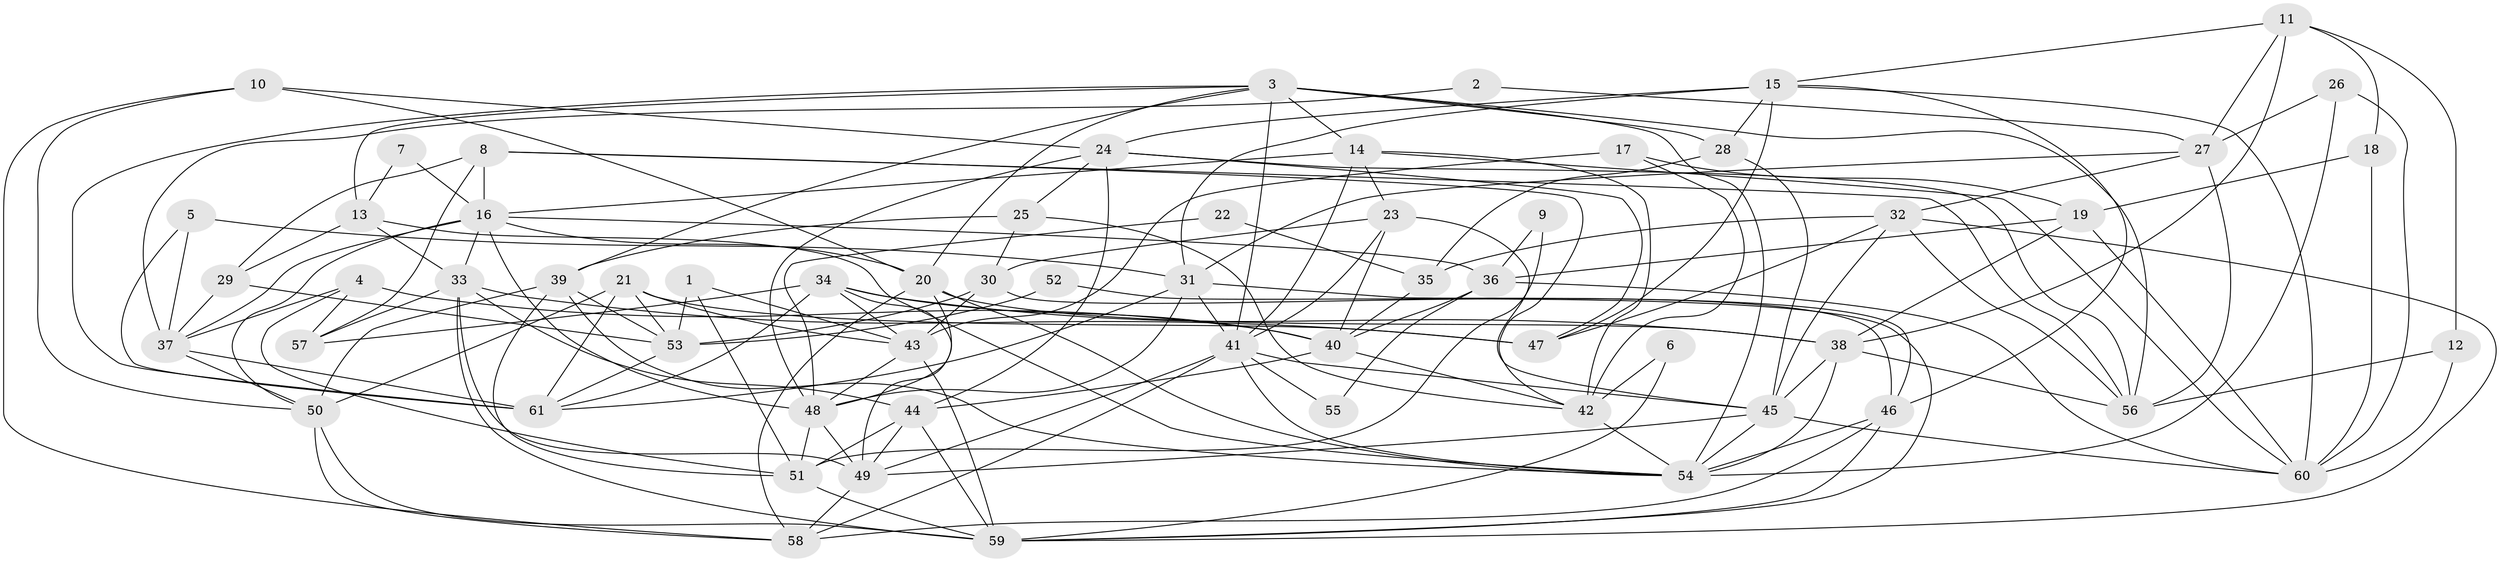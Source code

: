 // original degree distribution, {5: 0.17355371900826447, 6: 0.06611570247933884, 4: 0.2975206611570248, 3: 0.2396694214876033, 2: 0.1487603305785124, 7: 0.06611570247933884, 8: 0.008264462809917356}
// Generated by graph-tools (version 1.1) at 2025/50/03/09/25 03:50:06]
// undirected, 61 vertices, 168 edges
graph export_dot {
graph [start="1"]
  node [color=gray90,style=filled];
  1;
  2;
  3;
  4;
  5;
  6;
  7;
  8;
  9;
  10;
  11;
  12;
  13;
  14;
  15;
  16;
  17;
  18;
  19;
  20;
  21;
  22;
  23;
  24;
  25;
  26;
  27;
  28;
  29;
  30;
  31;
  32;
  33;
  34;
  35;
  36;
  37;
  38;
  39;
  40;
  41;
  42;
  43;
  44;
  45;
  46;
  47;
  48;
  49;
  50;
  51;
  52;
  53;
  54;
  55;
  56;
  57;
  58;
  59;
  60;
  61;
  1 -- 43 [weight=1.0];
  1 -- 51 [weight=1.0];
  1 -- 53 [weight=1.0];
  2 -- 27 [weight=1.0];
  2 -- 37 [weight=1.0];
  3 -- 13 [weight=1.0];
  3 -- 14 [weight=1.0];
  3 -- 20 [weight=1.0];
  3 -- 28 [weight=1.0];
  3 -- 39 [weight=1.0];
  3 -- 41 [weight=1.0];
  3 -- 54 [weight=1.0];
  3 -- 56 [weight=1.0];
  3 -- 61 [weight=1.0];
  4 -- 37 [weight=1.0];
  4 -- 40 [weight=1.0];
  4 -- 51 [weight=1.0];
  4 -- 57 [weight=1.0];
  5 -- 31 [weight=1.0];
  5 -- 37 [weight=1.0];
  5 -- 61 [weight=1.0];
  6 -- 42 [weight=2.0];
  6 -- 59 [weight=1.0];
  7 -- 13 [weight=1.0];
  7 -- 16 [weight=1.0];
  8 -- 16 [weight=1.0];
  8 -- 29 [weight=1.0];
  8 -- 42 [weight=1.0];
  8 -- 56 [weight=1.0];
  8 -- 57 [weight=1.0];
  9 -- 36 [weight=1.0];
  9 -- 51 [weight=1.0];
  10 -- 20 [weight=1.0];
  10 -- 24 [weight=1.0];
  10 -- 50 [weight=1.0];
  10 -- 58 [weight=1.0];
  11 -- 12 [weight=1.0];
  11 -- 15 [weight=1.0];
  11 -- 18 [weight=1.0];
  11 -- 27 [weight=1.0];
  11 -- 38 [weight=1.0];
  12 -- 56 [weight=1.0];
  12 -- 60 [weight=1.0];
  13 -- 29 [weight=1.0];
  13 -- 33 [weight=1.0];
  13 -- 54 [weight=1.0];
  14 -- 16 [weight=1.0];
  14 -- 23 [weight=1.0];
  14 -- 41 [weight=1.0];
  14 -- 42 [weight=1.0];
  14 -- 60 [weight=1.0];
  15 -- 24 [weight=1.0];
  15 -- 28 [weight=1.0];
  15 -- 31 [weight=1.0];
  15 -- 46 [weight=1.0];
  15 -- 47 [weight=1.0];
  15 -- 60 [weight=1.0];
  16 -- 20 [weight=1.0];
  16 -- 33 [weight=1.0];
  16 -- 36 [weight=1.0];
  16 -- 37 [weight=1.0];
  16 -- 48 [weight=1.0];
  16 -- 50 [weight=1.0];
  17 -- 19 [weight=1.0];
  17 -- 42 [weight=1.0];
  17 -- 43 [weight=1.0];
  18 -- 19 [weight=1.0];
  18 -- 60 [weight=1.0];
  19 -- 36 [weight=1.0];
  19 -- 38 [weight=1.0];
  19 -- 60 [weight=1.0];
  20 -- 38 [weight=1.0];
  20 -- 48 [weight=2.0];
  20 -- 54 [weight=2.0];
  20 -- 58 [weight=1.0];
  21 -- 43 [weight=1.0];
  21 -- 47 [weight=1.0];
  21 -- 50 [weight=1.0];
  21 -- 53 [weight=1.0];
  21 -- 61 [weight=1.0];
  22 -- 35 [weight=1.0];
  22 -- 48 [weight=1.0];
  23 -- 30 [weight=1.0];
  23 -- 40 [weight=1.0];
  23 -- 41 [weight=1.0];
  23 -- 45 [weight=1.0];
  24 -- 25 [weight=1.0];
  24 -- 44 [weight=1.0];
  24 -- 47 [weight=1.0];
  24 -- 48 [weight=1.0];
  24 -- 56 [weight=1.0];
  25 -- 30 [weight=1.0];
  25 -- 39 [weight=1.0];
  25 -- 42 [weight=1.0];
  26 -- 27 [weight=1.0];
  26 -- 54 [weight=1.0];
  26 -- 60 [weight=1.0];
  27 -- 31 [weight=1.0];
  27 -- 32 [weight=1.0];
  27 -- 56 [weight=1.0];
  28 -- 35 [weight=1.0];
  28 -- 45 [weight=1.0];
  29 -- 37 [weight=1.0];
  29 -- 53 [weight=1.0];
  30 -- 43 [weight=1.0];
  30 -- 46 [weight=1.0];
  30 -- 53 [weight=1.0];
  31 -- 41 [weight=1.0];
  31 -- 46 [weight=1.0];
  31 -- 48 [weight=1.0];
  31 -- 61 [weight=1.0];
  32 -- 35 [weight=1.0];
  32 -- 45 [weight=1.0];
  32 -- 47 [weight=1.0];
  32 -- 56 [weight=1.0];
  32 -- 59 [weight=1.0];
  33 -- 44 [weight=1.0];
  33 -- 47 [weight=1.0];
  33 -- 49 [weight=1.0];
  33 -- 57 [weight=1.0];
  33 -- 59 [weight=1.0];
  34 -- 38 [weight=1.0];
  34 -- 40 [weight=1.0];
  34 -- 43 [weight=1.0];
  34 -- 49 [weight=1.0];
  34 -- 57 [weight=1.0];
  34 -- 61 [weight=1.0];
  35 -- 40 [weight=1.0];
  36 -- 40 [weight=1.0];
  36 -- 55 [weight=1.0];
  36 -- 60 [weight=1.0];
  37 -- 50 [weight=1.0];
  37 -- 61 [weight=1.0];
  38 -- 45 [weight=1.0];
  38 -- 54 [weight=1.0];
  38 -- 56 [weight=1.0];
  39 -- 50 [weight=1.0];
  39 -- 51 [weight=1.0];
  39 -- 53 [weight=1.0];
  39 -- 54 [weight=1.0];
  40 -- 42 [weight=1.0];
  40 -- 44 [weight=1.0];
  41 -- 45 [weight=1.0];
  41 -- 49 [weight=1.0];
  41 -- 54 [weight=1.0];
  41 -- 55 [weight=1.0];
  41 -- 58 [weight=1.0];
  42 -- 54 [weight=2.0];
  43 -- 48 [weight=1.0];
  43 -- 59 [weight=1.0];
  44 -- 49 [weight=1.0];
  44 -- 51 [weight=1.0];
  44 -- 59 [weight=1.0];
  45 -- 49 [weight=1.0];
  45 -- 54 [weight=1.0];
  45 -- 60 [weight=1.0];
  46 -- 54 [weight=1.0];
  46 -- 58 [weight=1.0];
  46 -- 59 [weight=1.0];
  48 -- 49 [weight=2.0];
  48 -- 51 [weight=1.0];
  49 -- 58 [weight=1.0];
  50 -- 58 [weight=1.0];
  50 -- 59 [weight=1.0];
  51 -- 59 [weight=1.0];
  52 -- 53 [weight=1.0];
  52 -- 59 [weight=1.0];
  53 -- 61 [weight=1.0];
}
